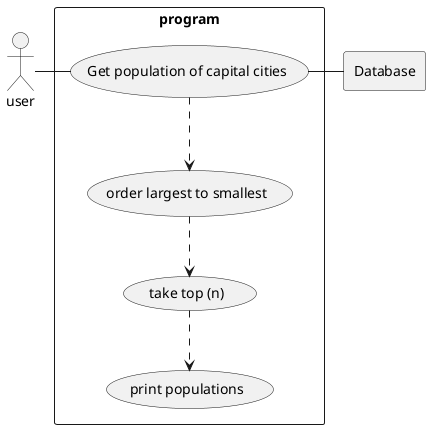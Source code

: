 @startuml

actor user as "user"

rectangle Database

rectangle "program" {
    usecase UC4 as "Get population of capital cities"
    usecase UCa as "order largest to smallest"
    usecase UCb as "take top (n)"
    usecase UCc as "print populations"

    user - UC4
    UC4 ..> UCa
    UCa ..> UCb
    UCb ..> UCc
    UC4 - Database
}

@enduml